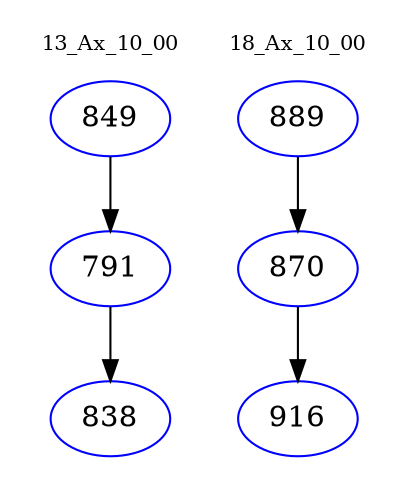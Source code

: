 digraph{
subgraph cluster_0 {
color = white
label = "13_Ax_10_00";
fontsize=10;
T0_849 [label="849", color="blue"]
T0_849 -> T0_791 [color="black"]
T0_791 [label="791", color="blue"]
T0_791 -> T0_838 [color="black"]
T0_838 [label="838", color="blue"]
}
subgraph cluster_1 {
color = white
label = "18_Ax_10_00";
fontsize=10;
T1_889 [label="889", color="blue"]
T1_889 -> T1_870 [color="black"]
T1_870 [label="870", color="blue"]
T1_870 -> T1_916 [color="black"]
T1_916 [label="916", color="blue"]
}
}
